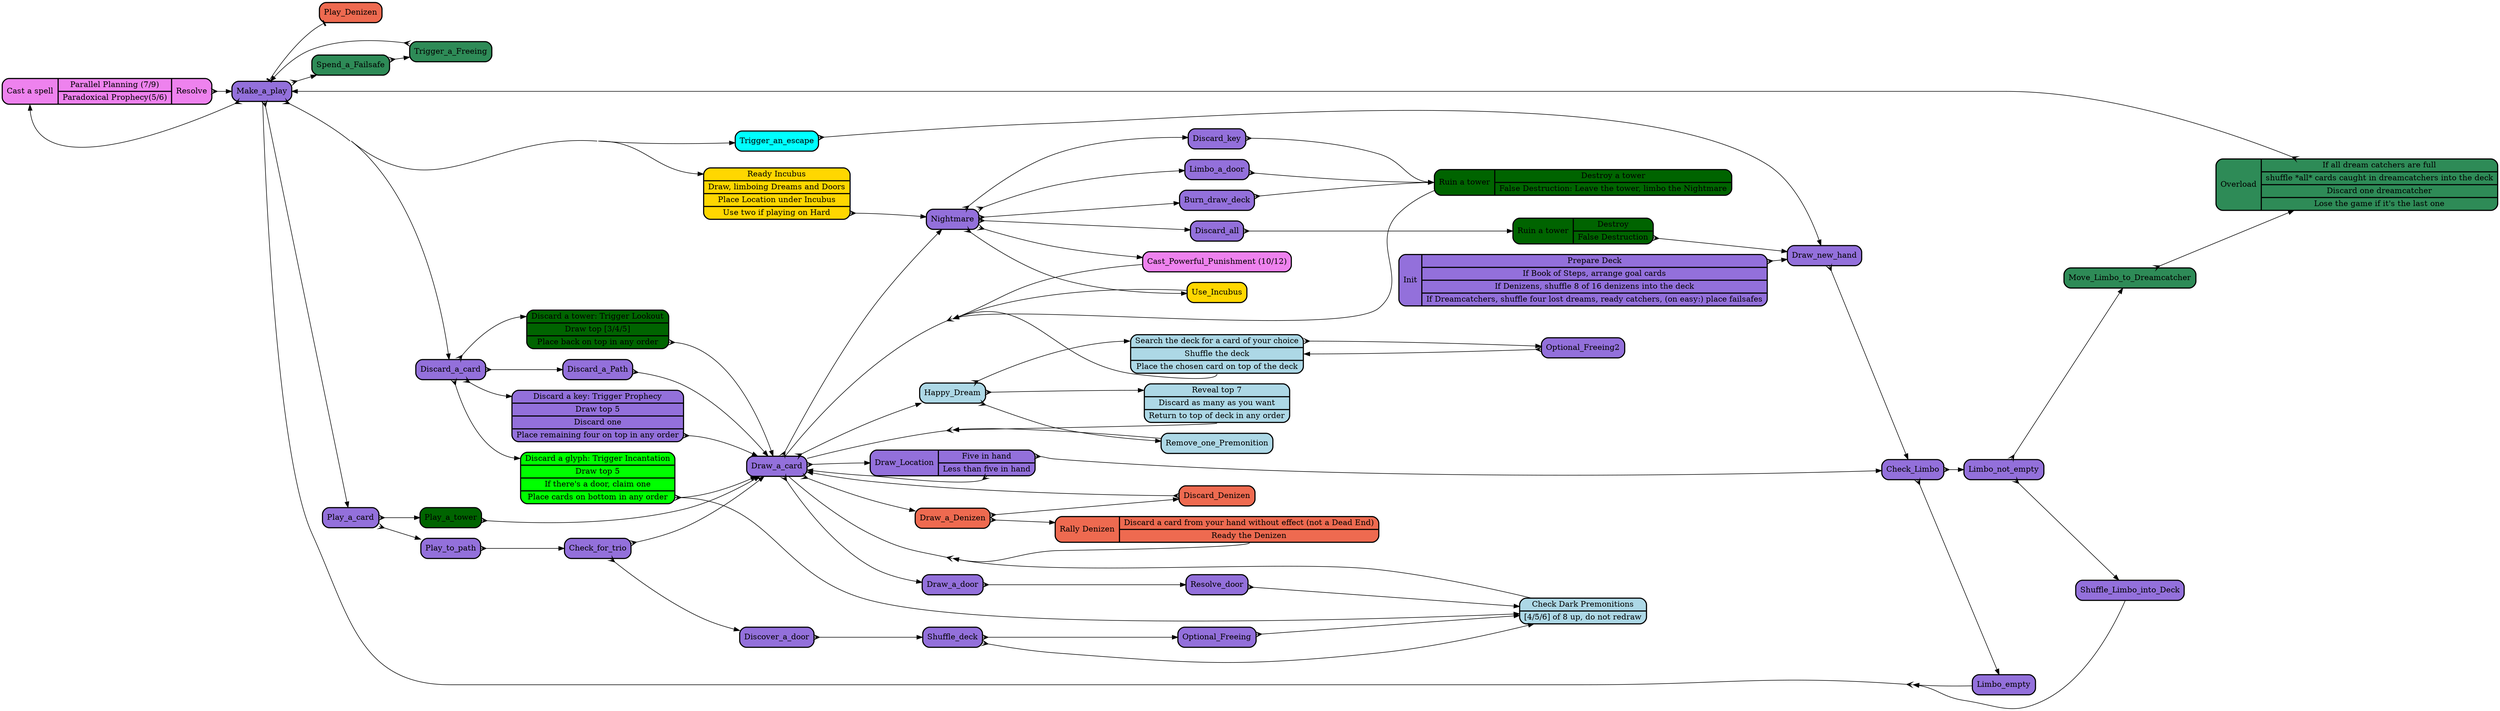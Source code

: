 digraph g {
  graph [concentrate=true,overlap="scale",shape="box",style="rounded,filled"]
  rankdir=LR
  node[shape="box",shape="Mrecord",style=filled,penwidth=2,color="black"]
#  node[shape="box",style="rounded",shape="record"]
#  edge[penwidth=2,dir=true,arrowhead=diamond]  
  edge[dir=both,arrowhead=normal,arrowtail=crow]
  # Style nodes by expansion/core set
  node[fillcolor="violet"]
    Spells;Cast_Powerful_Punishment;
  node[fillcolor="darkgreen"]
    Trigger_tower;Play_a_tower;Ruin_a_Tower,Ruin_a_Tower2;
  node[fillcolor="gold"]
    Use_Incubus;Ready_Incubus;
  node[fillcolor="cyan"]
    Trigger_an_escape;
  node[fillcolor="green"]
    Trigger_incantation;  
  node[fillcolor="lightblue"]
    Happy_Dream;Remove_one_Premonition;Opt2;Opt3;Check_dark_premonitions[label="{{Check Dark Premonitions |[4/5/6] of 8 up, do not redraw}}"];
  node[fillcolor="coral2"]
    Draw_a_Denizen;
    Rally_Denizen[label="{<start> Rally Denizen|{Discard a card from your hand without effect (not a Dead End)|<end>Ready the Denizen}}"];
    Discard_Denizen;
    Play_Denizen;
  node[fillcolor="seagreen"]
    Spend_a_Failsafe; Trigger_a_Freeing ; Move_Limbo_to_Dreamcatcher ;
    Overload;
    
      
  node[fillcolor="mediumpurple"]
  
  # Subgraph : nightmare
  # subgraph cluster_0 {
  #   graph[style=filled,color="grey"];
    Nightmare;
    Discard_all;
    Discard_key ;
    Limbo_a_door ;
    Burn_draw_deck ;
    Cast_Powerful_Punishment[label="Cast_Powerful_Punishment (10/12)"];
    Use_Incubus;
    Ruin_a_Tower [label="{<ruin> Ruin a tower |{Destroy a tower | False Destruction: Leave the tower, limbo the Nightmare}}"];
    Ruin_a_Tower2[label="{Ruin a tower |{Destroy | False Destruction}}"];
  # };
  
  # Subgraph : Core play
  # subgraph cluster_1{
  #   graph[style=filled,color="green"];
    Make_a_play ;
    Spend_a_Failsafe;
    Play_a_card; 
    Trigger_an_escape ;
    Spells[label="{<cast> Cast a spell |{Parallel Planning (7/9)| Paradoxical Prophecy(5/6) } |<resolve> Resolve }"];
#    Paradoxical_prophecy;
#    Parallel_Planning;
    Ready_Incubus[label="{{<start> Ready Incubus | Draw, limboing Dreams and Doors | Place Location under Incubus | <end> Use two if playing on Hard }}"];
    Play_Denizen;
  # };
  
  # Subgraph : Discard and triggers
  # subgraph cluster_2{
  #   graph[style=filled,color="yellow"];
    Discard_a_card;
    Discard_a_Path;
    Trigger_incantation[label="{{<start> Discard a glyph: Trigger Incantation | Draw top 5 | If there's a door, claim one | <end> Place cards on bottom in any order }}"];
    Trigger_prophecy[label="{{<start> Discard a key: Trigger Prophecy  | Draw top 5 | Discard one | <end> Place remaining four on top in any order }}"];
    Trigger_tower[label="{{<start> Discard a tower: Trigger Lookout  | Draw top [3/4/5] |<end> Place back on top in any order }}"];
  # };
  
  # Subgraph : core draw
  #subgraph cluster_3{
  #  graph[style=filled,color="pink"];
    Draw_a_card;
    Init[label="{Init |{Prepare Deck | If Book of Steps, arrange goal cards | If Denizens, shuffle 8 of 16 denizens into the deck | If Dreamcatchers, shuffle four lost dreams, ready catchers, (on easy:) place failsafes}}"];
    Draw_new_hand;
  #};

  # subgraph cluster_3{
    Happy_Dream;Remove_one_Premonition;Opt2;Opt3;Check_dark_premonitions[label="{{Check Dark Premonitions |[4/5/6] of 8 up, do not redraw}}"];
    Optional_Freeing2;
  #   graph[style=filled,color="skyblue"];
  # };

  #  Make_a_play[label="{Make a play |{Cast a spell |{ Parallel Planning | Paradoxical Prophecy }} | Call the Little Incubus |<esc> Trigger an Escape | Play a Path or Tower | {Discard a card |{ Trigger Prophecy | Trigger Incantation | Trigger Tower }}} "]; 
  Init -> Draw_new_hand ;
  Draw_new_hand -> Check_Limbo;
  Check_Limbo -> Limbo_not_empty -> {Move_Limbo_to_Dreamcatcher; Shuffle_Limbo_into_Deck};
  Overload[label="{Overload |{ If all dream catchers are full | shuffle *all* cards caught in dreamcatchers into the deck |Discard one dreamcatcher | Lose the game if it's the last one} }"];
  Move_Limbo_to_Dreamcatcher -> Overload;
  Overload->Make_a_play;
  Shuffle_Limbo_into_Deck -> Make_a_play;
  Check_Limbo->  Limbo_empty -> Make_a_play;

  Make_a_play -> Spend_a_Failsafe -> Trigger_a_Freeing -> Make_a_play;
  Draw_a_card->  Draw_a_Denizen->{Rally_Denizen:start;Discard_Denizen};
  Discard_Denizen->Draw_a_card;
  Rally_Denizen:end->Draw_a_card;

  Make_a_play -> Play_Denizen -> Make_a_play;
  Make_a_play -> Play_a_card;
  Make_a_play -> Discard_a_card -> Discard_a_Path -> Draw_a_card;
  Make_a_play -> Trigger_an_escape -> Draw_new_hand;
  Make_a_play -> Spells:cast;
  Spells:resolve -> Make_a_play;
  #Cast_a_spell -> Paradoxical_prophecy ->  Make_a_play ;
  #Cast_a_spell -> Parallel_Planning -> Make_a_play ; 
  Make_a_play -> Ready_Incubus:start;
  Ready_Incubus:end -> Nightmare;
  

  Draw_Location[label="{<draw> Draw_Location |{ <five> Five in hand | <less> Less than five in hand}}"];
  Play_a_card -> Play_to_path -> Check_for_trio -> Draw_a_card;
  Draw_a_card -> Draw_Location:draw;
  Draw_Location:five -> Check_Limbo ;
  Draw_Location:less -> Draw_a_card;
  Check_for_trio -> Discover_a_door -> Shuffle_deck -> Check_dark_premonitions;
  Shuffle_deck -> Optional_Freeing->Check_dark_premonitions;
  Play_a_card -> Play_a_tower -> Draw_a_card;
  Discard_a_card -> Trigger_prophecy:start
  Trigger_prophecy:end -> Draw_a_card;
  Discard_a_card -> Trigger_incantation:start;
  Trigger_incantation:end -> { Draw_a_card; Check_dark_premonitions }
  Discard_a_card -> Trigger_tower:start;
  Trigger_tower:end -> Draw_a_card;
  Draw_a_card -> Nightmare ;
  Nightmare -> Discard_all    -> Ruin_a_Tower2 -> Draw_new_hand;
  Nightmare -> Discard_key    -> Ruin_a_Tower:ruin;
  Nightmare -> Limbo_a_door   -> Ruin_a_Tower:ruin;
  Nightmare -> Burn_draw_deck -> Ruin_a_Tower:ruin;
  Nightmare -> Use_Incubus -> Draw_a_card;
  Ruin_a_Tower -> Draw_a_card;
  Nightmare -> Cast_Powerful_Punishment -> Draw_a_card ;

  Draw_a_card -> Happy_Dream;
  Opt2[label="{{<start> Reveal top 7|Discard as many as you want|<end>Return to top of deck in any order }}"];
  Opt3[label="{{<start> Search the deck for a card of your choice | <shuf> Shuffle the deck |<end> Place the chosen card on top of the deck}}"];
  Opt3:start:e -> Optional_Freeing2 -> Opt3:shuf:e;
  Happy_Dream -> Remove_one_Premonition ->Draw_a_card;
  Happy_Dream -> Opt2:start;
  Opt2:end:s -> Draw_a_card;
  Happy_Dream -> Opt3:start;
  Opt3:end:s -> Draw_a_card;
  
  Draw_a_card -> Draw_a_door -> Resolve_door -> Check_dark_premonitions -> Draw_a_card ;
}